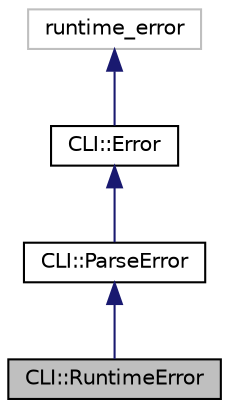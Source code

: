 digraph "CLI::RuntimeError"
{
  edge [fontname="Helvetica",fontsize="10",labelfontname="Helvetica",labelfontsize="10"];
  node [fontname="Helvetica",fontsize="10",shape=record];
  Node1 [label="CLI::RuntimeError",height=0.2,width=0.4,color="black", fillcolor="grey75", style="filled", fontcolor="black"];
  Node2 -> Node1 [dir="back",color="midnightblue",fontsize="10",style="solid",fontname="Helvetica"];
  Node2 [label="CLI::ParseError",height=0.2,width=0.4,color="black", fillcolor="white", style="filled",URL="$classCLI_1_1ParseError.html",tooltip="Anything that can error in Parse. "];
  Node3 -> Node2 [dir="back",color="midnightblue",fontsize="10",style="solid",fontname="Helvetica"];
  Node3 [label="CLI::Error",height=0.2,width=0.4,color="black", fillcolor="white", style="filled",URL="$classCLI_1_1Error.html",tooltip="All errors derive from this one. "];
  Node4 -> Node3 [dir="back",color="midnightblue",fontsize="10",style="solid",fontname="Helvetica"];
  Node4 [label="runtime_error",height=0.2,width=0.4,color="grey75", fillcolor="white", style="filled"];
}
